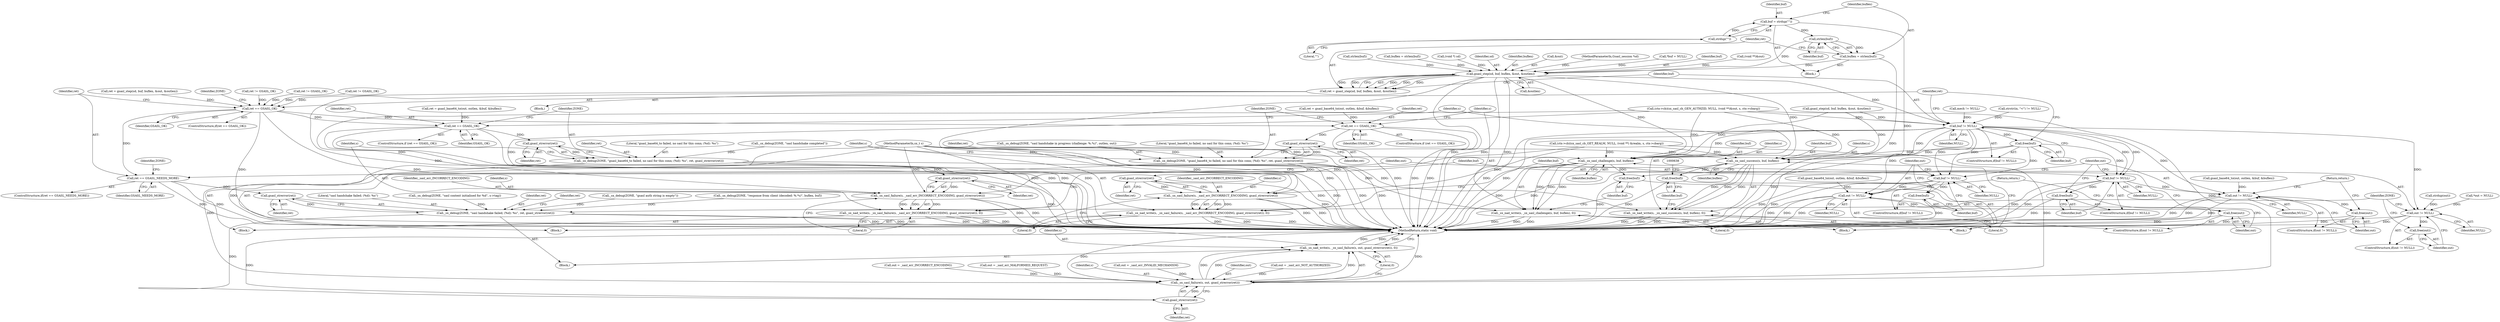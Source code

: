 digraph "0_jabberd2_8416ae54ecefa670534f27a31db71d048b9c7f16_0@API" {
"1000480" [label="(Call,strlen(buf))"];
"1000474" [label="(Call,buf = strdup(\"\"))"];
"1000476" [label="(Call,strdup(\"\"))"];
"1000478" [label="(Call,buflen = strlen(buf))"];
"1000521" [label="(Call,gsasl_step(sd, buf, buflen, &out, &outlen))"];
"1000519" [label="(Call,ret = gsasl_step(sd, buf, buflen, &out, &outlen))"];
"1000605" [label="(Call,ret == GSASL_OK)"];
"1000622" [label="(Call,ret == GSASL_OK)"];
"1000669" [label="(Call,gsasl_strerror(ret))"];
"1000665" [label="(Call,_sx_debug(ZONE, \"gsasl_base64_to failed, no sasl for this conn; (%d): %s\", ret, gsasl_strerror(ret)))"];
"1000676" [label="(Call,gsasl_strerror(ret))"];
"1000673" [label="(Call,_sx_sasl_failure(s, _sasl_err_INCORRECT_ENCODING, gsasl_strerror(ret)))"];
"1000671" [label="(Call,_sx_nad_write(s, _sx_sasl_failure(s, _sasl_err_INCORRECT_ENCODING, gsasl_strerror(ret)), 0))"];
"1000693" [label="(Call,ret == GSASL_NEEDS_MORE)"];
"1000764" [label="(Call,gsasl_strerror(ret))"];
"1000760" [label="(Call,_sx_debug(ZONE, \"sasl handshake failed; (%d): %s\", ret, gsasl_strerror(ret)))"];
"1000802" [label="(Call,gsasl_strerror(ret))"];
"1000799" [label="(Call,_sx_sasl_failure(s, out, gsasl_strerror(ret)))"];
"1000797" [label="(Call,_sx_nad_write(s, _sx_sasl_failure(s, out, gsasl_strerror(ret)), 0))"];
"1000712" [label="(Call,ret == GSASL_OK)"];
"1000731" [label="(Call,gsasl_strerror(ret))"];
"1000727" [label="(Call,_sx_debug(ZONE, \"gsasl_base64_to failed, no sasl for this conn; (%d): %s\", ret, gsasl_strerror(ret)))"];
"1000738" [label="(Call,gsasl_strerror(ret))"];
"1000735" [label="(Call,_sx_sasl_failure(s, _sasl_err_INCORRECT_ENCODING, gsasl_strerror(ret)))"];
"1000733" [label="(Call,_sx_nad_write(s, _sx_sasl_failure(s, _sasl_err_INCORRECT_ENCODING, gsasl_strerror(ret)), 0))"];
"1000599" [label="(Call,buf != NULL)"];
"1000602" [label="(Call,free(buf))"];
"1000628" [label="(Call,_sx_sasl_success(s, buf, buflen))"];
"1000626" [label="(Call,_sx_nad_write(s, _sx_sasl_success(s, buf, buflen), 0))"];
"1000633" [label="(Call,free(buf))"];
"1000680" [label="(Call,buf != NULL)"];
"1000683" [label="(Call,free(buf))"];
"1000686" [label="(Call,out != NULL)"];
"1000689" [label="(Call,free(out))"];
"1000718" [label="(Call,_sx_sasl_challenge(s, buf, buflen))"];
"1000716" [label="(Call,_sx_nad_write(s, _sx_sasl_challenge(s, buf, buflen), 0))"];
"1000723" [label="(Call,free(buf))"];
"1000742" [label="(Call,buf != NULL)"];
"1000745" [label="(Call,free(buf))"];
"1000748" [label="(Call,out != NULL)"];
"1000751" [label="(Call,free(out))"];
"1000755" [label="(Call,out != NULL)"];
"1000758" [label="(Call,free(out))"];
"1000680" [label="(Call,buf != NULL)"];
"1000471" [label="(Call,_sx_debug(ZONE, \"gsasl auth string is empty\"))"];
"1000765" [label="(Identifier,ret)"];
"1000798" [label="(Identifier,s)"];
"1000609" [label="(Call,_sx_debug(ZONE, \"sasl handshake completed\"))"];
"1000735" [label="(Call,_sx_sasl_failure(s, _sasl_err_INCORRECT_ENCODING, gsasl_strerror(ret)))"];
"1000602" [label="(Call,free(buf))"];
"1000626" [label="(Call,_sx_nad_write(s, _sx_sasl_success(s, buf, buflen), 0))"];
"1000470" [label="(Block,)"];
"1000668" [label="(Identifier,ret)"];
"1000583" [label="(Call,_sx_debug(ZONE, \"response from client (decoded: %.*s)\", buflen, buf))"];
"1000215" [label="(Call,ret != GSASL_OK)"];
"1000797" [label="(Call,_sx_nad_write(s, _sx_sasl_failure(s, out, gsasl_strerror(ret)), 0))"];
"1000423" [label="(Call,(void *) sd)"];
"1000590" [label="(Call,gsasl_step(sd, buf, buflen, &out, &outlen))"];
"1000742" [label="(Call,buf != NULL)"];
"1000634" [label="(Identifier,buf)"];
"1000689" [label="(Call,free(out))"];
"1000718" [label="(Call,_sx_sasl_challenge(s, buf, buflen))"];
"1000601" [label="(Identifier,NULL)"];
"1000433" [label="(Call,(ctx->cb)(sx_sasl_cb_GEN_AUTHZID, NULL, (void **)&out, s, ctx->cbarg))"];
"1000606" [label="(Identifier,ret)"];
"1000599" [label="(Call,buf != NULL)"];
"1000588" [label="(Call,ret = gsasl_step(sd, buf, buflen, &out, &outlen))"];
"1000167" [label="(Block,)"];
"1000789" [label="(Call,out = _sasl_err_INCORRECT_ENCODING)"];
"1000711" [label="(ControlStructure,if (ret == GSASL_OK))"];
"1000734" [label="(Identifier,s)"];
"1000522" [label="(Identifier,sd)"];
"1000805" [label="(MethodReturn,static void)"];
"1000715" [label="(Block,)"];
"1000690" [label="(Identifier,out)"];
"1000713" [label="(Identifier,ret)"];
"1000681" [label="(Identifier,buf)"];
"1000744" [label="(Identifier,NULL)"];
"1000524" [label="(Identifier,buflen)"];
"1000730" [label="(Identifier,ret)"];
"1000756" [label="(Identifier,out)"];
"1000475" [label="(Identifier,buf)"];
"1000755" [label="(Call,out != NULL)"];
"1000477" [label="(Literal,\"\")"];
"1000598" [label="(ControlStructure,if(buf != NULL))"];
"1000739" [label="(Identifier,ret)"];
"1000794" [label="(Call,out = _sasl_err_MALFORMED_REQUEST)"];
"1000693" [label="(Call,ret == GSASL_NEEDS_MORE)"];
"1000610" [label="(Identifier,ZONE)"];
"1000695" [label="(Identifier,GSASL_NEEDS_MORE)"];
"1000126" [label="(Block,)"];
"1000120" [label="(MethodParameterIn,sx_t s)"];
"1000692" [label="(ControlStructure,if(ret == GSASL_NEEDS_MORE))"];
"1000762" [label="(Literal,\"sasl handshake failed; (%d): %s\")"];
"1000525" [label="(Call,&out)"];
"1000600" [label="(Identifier,buf)"];
"1000764" [label="(Call,gsasl_strerror(ret))"];
"1000717" [label="(Identifier,s)"];
"1000630" [label="(Identifier,buf)"];
"1000753" [label="(Return,return;)"];
"1000521" [label="(Call,gsasl_step(sd, buf, buflen, &out, &outlen))"];
"1000803" [label="(Identifier,ret)"];
"1000520" [label="(Identifier,ret)"];
"1000675" [label="(Identifier,_sasl_err_INCORRECT_ENCODING)"];
"1000722" [label="(Literal,0)"];
"1000622" [label="(Call,ret == GSASL_OK)"];
"1000799" [label="(Call,_sx_sasl_failure(s, out, gsasl_strerror(ret)))"];
"1000448" [label="(Call,buflen = strlen(buf))"];
"1000679" [label="(ControlStructure,if(buf != NULL))"];
"1000527" [label="(Call,&outlen)"];
"1000409" [label="(Call,_sx_debug(ZONE, \"sasl context initialised for %d\", s->tag))"];
"1000122" [label="(MethodParameterIn,Gsasl_session *sd)"];
"1000698" [label="(Identifier,ZONE)"];
"1000633" [label="(Call,free(buf))"];
"1000714" [label="(Identifier,GSASL_OK)"];
"1000628" [label="(Call,_sx_sasl_success(s, buf, buflen))"];
"1000697" [label="(Call,_sx_debug(ZONE, \"sasl handshake in progress (challenge: %.*s)\", outlen, out))"];
"1000733" [label="(Call,_sx_nad_write(s, _sx_sasl_failure(s, _sasl_err_INCORRECT_ENCODING, gsasl_strerror(ret)), 0))"];
"1000631" [label="(Identifier,buflen)"];
"1000737" [label="(Identifier,_sasl_err_INCORRECT_ENCODING)"];
"1000720" [label="(Identifier,buf)"];
"1000607" [label="(Identifier,GSASL_OK)"];
"1000723" [label="(Call,free(buf))"];
"1000519" [label="(Call,ret = gsasl_step(sd, buf, buflen, &out, &outlen))"];
"1000632" [label="(Literal,0)"];
"1000164" [label="(Call,mech != NULL)"];
"1000800" [label="(Identifier,s)"];
"1000685" [label="(ControlStructure,if(out != NULL))"];
"1000684" [label="(Identifier,buf)"];
"1000476" [label="(Call,strdup(\"\"))"];
"1000604" [label="(ControlStructure,if(ret == GSASL_OK))"];
"1000802" [label="(Call,gsasl_strerror(ret))"];
"1000757" [label="(Identifier,NULL)"];
"1000763" [label="(Identifier,ret)"];
"1000474" [label="(Call,buf = strdup(\"\"))"];
"1000740" [label="(Literal,0)"];
"1000629" [label="(Identifier,s)"];
"1000605" [label="(Call,ret == GSASL_OK)"];
"1000674" [label="(Identifier,s)"];
"1000767" [label="(Identifier,ret)"];
"1000741" [label="(ControlStructure,if(buf != NULL))"];
"1000614" [label="(Call,gsasl_base64_to(out, outlen, &buf, &buflen))"];
"1000736" [label="(Identifier,s)"];
"1000612" [label="(Call,ret = gsasl_base64_to(out, outlen, &buf, &buflen))"];
"1000667" [label="(Literal,\"gsasl_base64_to failed, no sasl for this conn; (%d): %s\")"];
"1000758" [label="(Call,free(out))"];
"1000784" [label="(Call,out = _sasl_err_INVALID_MECHANISM)"];
"1000676" [label="(Call,gsasl_strerror(ret))"];
"1000745" [label="(Call,free(buf))"];
"1000749" [label="(Identifier,out)"];
"1000673" [label="(Call,_sx_sasl_failure(s, _sasl_err_INCORRECT_ENCODING, gsasl_strerror(ret)))"];
"1000702" [label="(Call,ret = gsasl_base64_to(out, outlen, &buf, &buflen))"];
"1000761" [label="(Identifier,ZONE)"];
"1000677" [label="(Identifier,ret)"];
"1000686" [label="(Call,out != NULL)"];
"1000446" [label="(Call,strdup(out))"];
"1000804" [label="(Literal,0)"];
"1000234" [label="(Call,(ctx->cb)(sx_sasl_cb_GET_REALM, NULL, (void **) &realm, s, ctx->cbarg))"];
"1000140" [label="(Call,*buf = NULL)"];
"1000479" [label="(Identifier,buflen)"];
"1000704" [label="(Call,gsasl_base64_to(out, outlen, &buf, &buflen))"];
"1000751" [label="(Call,free(out))"];
"1000672" [label="(Identifier,s)"];
"1000687" [label="(Identifier,out)"];
"1000748" [label="(Call,out != NULL)"];
"1000523" [label="(Identifier,buf)"];
"1000144" [label="(Call,*out = NULL)"];
"1000754" [label="(ControlStructure,if(out != NULL))"];
"1000759" [label="(Identifier,out)"];
"1000436" [label="(Call,(void **)&out)"];
"1000752" [label="(Identifier,out)"];
"1000731" [label="(Call,gsasl_strerror(ret))"];
"1000716" [label="(Call,_sx_nad_write(s, _sx_sasl_challenge(s, buf, buflen), 0))"];
"1000670" [label="(Identifier,ret)"];
"1000719" [label="(Identifier,s)"];
"1000743" [label="(Identifier,buf)"];
"1000664" [label="(Block,)"];
"1000738" [label="(Call,gsasl_strerror(ret))"];
"1000678" [label="(Literal,0)"];
"1000450" [label="(Call,strlen(buf))"];
"1000625" [label="(Block,)"];
"1000541" [label="(Call,ret != GSASL_OK)"];
"1000801" [label="(Identifier,out)"];
"1000732" [label="(Identifier,ret)"];
"1000627" [label="(Identifier,s)"];
"1000480" [label="(Call,strlen(buf))"];
"1000682" [label="(Identifier,NULL)"];
"1000694" [label="(Identifier,ret)"];
"1000455" [label="(Call,strstr(in, \"<\") != NULL)"];
"1000481" [label="(Identifier,buf)"];
"1000712" [label="(Call,ret == GSASL_OK)"];
"1000478" [label="(Call,buflen = strlen(buf))"];
"1000603" [label="(Identifier,buf)"];
"1000724" [label="(Identifier,buf)"];
"1000623" [label="(Identifier,ret)"];
"1000691" [label="(Return,return;)"];
"1000729" [label="(Literal,\"gsasl_base64_to failed, no sasl for this conn; (%d): %s\")"];
"1000665" [label="(Call,_sx_debug(ZONE, \"gsasl_base64_to failed, no sasl for this conn; (%d): %s\", ret, gsasl_strerror(ret)))"];
"1000671" [label="(Call,_sx_nad_write(s, _sx_sasl_failure(s, _sasl_err_INCORRECT_ENCODING, gsasl_strerror(ret)), 0))"];
"1000669" [label="(Call,gsasl_strerror(ret))"];
"1000624" [label="(Identifier,GSASL_OK)"];
"1000760" [label="(Call,_sx_debug(ZONE, \"sasl handshake failed; (%d): %s\", ret, gsasl_strerror(ret)))"];
"1000728" [label="(Identifier,ZONE)"];
"1000721" [label="(Identifier,buflen)"];
"1000750" [label="(Identifier,NULL)"];
"1000494" [label="(Call,ret != GSASL_OK)"];
"1000688" [label="(Identifier,NULL)"];
"1000727" [label="(Call,_sx_debug(ZONE, \"gsasl_base64_to failed, no sasl for this conn; (%d): %s\", ret, gsasl_strerror(ret)))"];
"1000621" [label="(ControlStructure,if (ret == GSASL_OK))"];
"1000778" [label="(Call,out = _sasl_err_NOT_AUTHORIZED)"];
"1000747" [label="(ControlStructure,if(out != NULL))"];
"1000746" [label="(Identifier,buf)"];
"1000666" [label="(Identifier,ZONE)"];
"1000726" [label="(Block,)"];
"1000683" [label="(Call,free(buf))"];
"1000480" -> "1000478"  [label="AST: "];
"1000480" -> "1000481"  [label="CFG: "];
"1000481" -> "1000480"  [label="AST: "];
"1000478" -> "1000480"  [label="CFG: "];
"1000480" -> "1000478"  [label="DDG: "];
"1000474" -> "1000480"  [label="DDG: "];
"1000480" -> "1000521"  [label="DDG: "];
"1000474" -> "1000470"  [label="AST: "];
"1000474" -> "1000476"  [label="CFG: "];
"1000475" -> "1000474"  [label="AST: "];
"1000476" -> "1000474"  [label="AST: "];
"1000479" -> "1000474"  [label="CFG: "];
"1000474" -> "1000805"  [label="DDG: "];
"1000476" -> "1000474"  [label="DDG: "];
"1000476" -> "1000477"  [label="CFG: "];
"1000477" -> "1000476"  [label="AST: "];
"1000478" -> "1000470"  [label="AST: "];
"1000479" -> "1000478"  [label="AST: "];
"1000520" -> "1000478"  [label="CFG: "];
"1000478" -> "1000805"  [label="DDG: "];
"1000478" -> "1000521"  [label="DDG: "];
"1000521" -> "1000519"  [label="AST: "];
"1000521" -> "1000527"  [label="CFG: "];
"1000522" -> "1000521"  [label="AST: "];
"1000523" -> "1000521"  [label="AST: "];
"1000524" -> "1000521"  [label="AST: "];
"1000525" -> "1000521"  [label="AST: "];
"1000527" -> "1000521"  [label="AST: "];
"1000519" -> "1000521"  [label="CFG: "];
"1000521" -> "1000805"  [label="DDG: "];
"1000521" -> "1000805"  [label="DDG: "];
"1000521" -> "1000805"  [label="DDG: "];
"1000521" -> "1000805"  [label="DDG: "];
"1000521" -> "1000519"  [label="DDG: "];
"1000521" -> "1000519"  [label="DDG: "];
"1000521" -> "1000519"  [label="DDG: "];
"1000521" -> "1000519"  [label="DDG: "];
"1000521" -> "1000519"  [label="DDG: "];
"1000423" -> "1000521"  [label="DDG: "];
"1000122" -> "1000521"  [label="DDG: "];
"1000140" -> "1000521"  [label="DDG: "];
"1000450" -> "1000521"  [label="DDG: "];
"1000448" -> "1000521"  [label="DDG: "];
"1000436" -> "1000521"  [label="DDG: "];
"1000521" -> "1000599"  [label="DDG: "];
"1000521" -> "1000628"  [label="DDG: "];
"1000521" -> "1000718"  [label="DDG: "];
"1000519" -> "1000167"  [label="AST: "];
"1000520" -> "1000519"  [label="AST: "];
"1000600" -> "1000519"  [label="CFG: "];
"1000519" -> "1000805"  [label="DDG: "];
"1000519" -> "1000605"  [label="DDG: "];
"1000605" -> "1000604"  [label="AST: "];
"1000605" -> "1000607"  [label="CFG: "];
"1000606" -> "1000605"  [label="AST: "];
"1000607" -> "1000605"  [label="AST: "];
"1000610" -> "1000605"  [label="CFG: "];
"1000694" -> "1000605"  [label="CFG: "];
"1000605" -> "1000805"  [label="DDG: "];
"1000605" -> "1000805"  [label="DDG: "];
"1000588" -> "1000605"  [label="DDG: "];
"1000494" -> "1000605"  [label="DDG: "];
"1000215" -> "1000605"  [label="DDG: "];
"1000541" -> "1000605"  [label="DDG: "];
"1000605" -> "1000622"  [label="DDG: "];
"1000605" -> "1000693"  [label="DDG: "];
"1000605" -> "1000712"  [label="DDG: "];
"1000622" -> "1000621"  [label="AST: "];
"1000622" -> "1000624"  [label="CFG: "];
"1000623" -> "1000622"  [label="AST: "];
"1000624" -> "1000622"  [label="AST: "];
"1000627" -> "1000622"  [label="CFG: "];
"1000666" -> "1000622"  [label="CFG: "];
"1000622" -> "1000805"  [label="DDG: "];
"1000622" -> "1000805"  [label="DDG: "];
"1000622" -> "1000805"  [label="DDG: "];
"1000612" -> "1000622"  [label="DDG: "];
"1000622" -> "1000669"  [label="DDG: "];
"1000669" -> "1000665"  [label="AST: "];
"1000669" -> "1000670"  [label="CFG: "];
"1000670" -> "1000669"  [label="AST: "];
"1000665" -> "1000669"  [label="CFG: "];
"1000669" -> "1000665"  [label="DDG: "];
"1000665" -> "1000664"  [label="AST: "];
"1000666" -> "1000665"  [label="AST: "];
"1000667" -> "1000665"  [label="AST: "];
"1000668" -> "1000665"  [label="AST: "];
"1000672" -> "1000665"  [label="CFG: "];
"1000665" -> "1000805"  [label="DDG: "];
"1000665" -> "1000805"  [label="DDG: "];
"1000609" -> "1000665"  [label="DDG: "];
"1000665" -> "1000676"  [label="DDG: "];
"1000676" -> "1000673"  [label="AST: "];
"1000676" -> "1000677"  [label="CFG: "];
"1000677" -> "1000676"  [label="AST: "];
"1000673" -> "1000676"  [label="CFG: "];
"1000676" -> "1000805"  [label="DDG: "];
"1000676" -> "1000673"  [label="DDG: "];
"1000673" -> "1000671"  [label="AST: "];
"1000674" -> "1000673"  [label="AST: "];
"1000675" -> "1000673"  [label="AST: "];
"1000678" -> "1000673"  [label="CFG: "];
"1000673" -> "1000805"  [label="DDG: "];
"1000673" -> "1000805"  [label="DDG: "];
"1000673" -> "1000671"  [label="DDG: "];
"1000673" -> "1000671"  [label="DDG: "];
"1000673" -> "1000671"  [label="DDG: "];
"1000433" -> "1000673"  [label="DDG: "];
"1000120" -> "1000673"  [label="DDG: "];
"1000234" -> "1000673"  [label="DDG: "];
"1000671" -> "1000664"  [label="AST: "];
"1000671" -> "1000678"  [label="CFG: "];
"1000672" -> "1000671"  [label="AST: "];
"1000678" -> "1000671"  [label="AST: "];
"1000681" -> "1000671"  [label="CFG: "];
"1000671" -> "1000805"  [label="DDG: "];
"1000671" -> "1000805"  [label="DDG: "];
"1000671" -> "1000805"  [label="DDG: "];
"1000120" -> "1000671"  [label="DDG: "];
"1000693" -> "1000692"  [label="AST: "];
"1000693" -> "1000695"  [label="CFG: "];
"1000694" -> "1000693"  [label="AST: "];
"1000695" -> "1000693"  [label="AST: "];
"1000698" -> "1000693"  [label="CFG: "];
"1000756" -> "1000693"  [label="CFG: "];
"1000693" -> "1000805"  [label="DDG: "];
"1000693" -> "1000805"  [label="DDG: "];
"1000693" -> "1000764"  [label="DDG: "];
"1000764" -> "1000760"  [label="AST: "];
"1000764" -> "1000765"  [label="CFG: "];
"1000765" -> "1000764"  [label="AST: "];
"1000760" -> "1000764"  [label="CFG: "];
"1000764" -> "1000760"  [label="DDG: "];
"1000760" -> "1000126"  [label="AST: "];
"1000761" -> "1000760"  [label="AST: "];
"1000762" -> "1000760"  [label="AST: "];
"1000763" -> "1000760"  [label="AST: "];
"1000767" -> "1000760"  [label="CFG: "];
"1000760" -> "1000805"  [label="DDG: "];
"1000760" -> "1000805"  [label="DDG: "];
"1000471" -> "1000760"  [label="DDG: "];
"1000583" -> "1000760"  [label="DDG: "];
"1000409" -> "1000760"  [label="DDG: "];
"1000760" -> "1000802"  [label="DDG: "];
"1000802" -> "1000799"  [label="AST: "];
"1000802" -> "1000803"  [label="CFG: "];
"1000803" -> "1000802"  [label="AST: "];
"1000799" -> "1000802"  [label="CFG: "];
"1000802" -> "1000805"  [label="DDG: "];
"1000802" -> "1000799"  [label="DDG: "];
"1000799" -> "1000797"  [label="AST: "];
"1000800" -> "1000799"  [label="AST: "];
"1000801" -> "1000799"  [label="AST: "];
"1000804" -> "1000799"  [label="CFG: "];
"1000799" -> "1000805"  [label="DDG: "];
"1000799" -> "1000805"  [label="DDG: "];
"1000799" -> "1000797"  [label="DDG: "];
"1000799" -> "1000797"  [label="DDG: "];
"1000799" -> "1000797"  [label="DDG: "];
"1000433" -> "1000799"  [label="DDG: "];
"1000120" -> "1000799"  [label="DDG: "];
"1000234" -> "1000799"  [label="DDG: "];
"1000784" -> "1000799"  [label="DDG: "];
"1000789" -> "1000799"  [label="DDG: "];
"1000794" -> "1000799"  [label="DDG: "];
"1000778" -> "1000799"  [label="DDG: "];
"1000797" -> "1000126"  [label="AST: "];
"1000797" -> "1000804"  [label="CFG: "];
"1000798" -> "1000797"  [label="AST: "];
"1000804" -> "1000797"  [label="AST: "];
"1000805" -> "1000797"  [label="CFG: "];
"1000797" -> "1000805"  [label="DDG: "];
"1000797" -> "1000805"  [label="DDG: "];
"1000797" -> "1000805"  [label="DDG: "];
"1000120" -> "1000797"  [label="DDG: "];
"1000712" -> "1000711"  [label="AST: "];
"1000712" -> "1000714"  [label="CFG: "];
"1000713" -> "1000712"  [label="AST: "];
"1000714" -> "1000712"  [label="AST: "];
"1000717" -> "1000712"  [label="CFG: "];
"1000728" -> "1000712"  [label="CFG: "];
"1000712" -> "1000805"  [label="DDG: "];
"1000712" -> "1000805"  [label="DDG: "];
"1000712" -> "1000805"  [label="DDG: "];
"1000702" -> "1000712"  [label="DDG: "];
"1000712" -> "1000731"  [label="DDG: "];
"1000731" -> "1000727"  [label="AST: "];
"1000731" -> "1000732"  [label="CFG: "];
"1000732" -> "1000731"  [label="AST: "];
"1000727" -> "1000731"  [label="CFG: "];
"1000731" -> "1000727"  [label="DDG: "];
"1000727" -> "1000726"  [label="AST: "];
"1000728" -> "1000727"  [label="AST: "];
"1000729" -> "1000727"  [label="AST: "];
"1000730" -> "1000727"  [label="AST: "];
"1000734" -> "1000727"  [label="CFG: "];
"1000727" -> "1000805"  [label="DDG: "];
"1000727" -> "1000805"  [label="DDG: "];
"1000697" -> "1000727"  [label="DDG: "];
"1000727" -> "1000738"  [label="DDG: "];
"1000738" -> "1000735"  [label="AST: "];
"1000738" -> "1000739"  [label="CFG: "];
"1000739" -> "1000738"  [label="AST: "];
"1000735" -> "1000738"  [label="CFG: "];
"1000738" -> "1000805"  [label="DDG: "];
"1000738" -> "1000735"  [label="DDG: "];
"1000735" -> "1000733"  [label="AST: "];
"1000736" -> "1000735"  [label="AST: "];
"1000737" -> "1000735"  [label="AST: "];
"1000740" -> "1000735"  [label="CFG: "];
"1000735" -> "1000805"  [label="DDG: "];
"1000735" -> "1000805"  [label="DDG: "];
"1000735" -> "1000733"  [label="DDG: "];
"1000735" -> "1000733"  [label="DDG: "];
"1000735" -> "1000733"  [label="DDG: "];
"1000433" -> "1000735"  [label="DDG: "];
"1000120" -> "1000735"  [label="DDG: "];
"1000234" -> "1000735"  [label="DDG: "];
"1000733" -> "1000726"  [label="AST: "];
"1000733" -> "1000740"  [label="CFG: "];
"1000734" -> "1000733"  [label="AST: "];
"1000740" -> "1000733"  [label="AST: "];
"1000743" -> "1000733"  [label="CFG: "];
"1000733" -> "1000805"  [label="DDG: "];
"1000733" -> "1000805"  [label="DDG: "];
"1000733" -> "1000805"  [label="DDG: "];
"1000120" -> "1000733"  [label="DDG: "];
"1000599" -> "1000598"  [label="AST: "];
"1000599" -> "1000601"  [label="CFG: "];
"1000600" -> "1000599"  [label="AST: "];
"1000601" -> "1000599"  [label="AST: "];
"1000603" -> "1000599"  [label="CFG: "];
"1000606" -> "1000599"  [label="CFG: "];
"1000599" -> "1000805"  [label="DDG: "];
"1000599" -> "1000805"  [label="DDG: "];
"1000590" -> "1000599"  [label="DDG: "];
"1000455" -> "1000599"  [label="DDG: "];
"1000164" -> "1000599"  [label="DDG: "];
"1000433" -> "1000599"  [label="DDG: "];
"1000599" -> "1000602"  [label="DDG: "];
"1000599" -> "1000628"  [label="DDG: "];
"1000599" -> "1000680"  [label="DDG: "];
"1000599" -> "1000680"  [label="DDG: "];
"1000599" -> "1000686"  [label="DDG: "];
"1000599" -> "1000718"  [label="DDG: "];
"1000599" -> "1000742"  [label="DDG: "];
"1000599" -> "1000742"  [label="DDG: "];
"1000599" -> "1000748"  [label="DDG: "];
"1000599" -> "1000755"  [label="DDG: "];
"1000602" -> "1000598"  [label="AST: "];
"1000602" -> "1000603"  [label="CFG: "];
"1000603" -> "1000602"  [label="AST: "];
"1000606" -> "1000602"  [label="CFG: "];
"1000602" -> "1000805"  [label="DDG: "];
"1000602" -> "1000628"  [label="DDG: "];
"1000602" -> "1000680"  [label="DDG: "];
"1000602" -> "1000718"  [label="DDG: "];
"1000602" -> "1000742"  [label="DDG: "];
"1000628" -> "1000626"  [label="AST: "];
"1000628" -> "1000631"  [label="CFG: "];
"1000629" -> "1000628"  [label="AST: "];
"1000630" -> "1000628"  [label="AST: "];
"1000631" -> "1000628"  [label="AST: "];
"1000632" -> "1000628"  [label="CFG: "];
"1000628" -> "1000805"  [label="DDG: "];
"1000628" -> "1000626"  [label="DDG: "];
"1000628" -> "1000626"  [label="DDG: "];
"1000628" -> "1000626"  [label="DDG: "];
"1000433" -> "1000628"  [label="DDG: "];
"1000120" -> "1000628"  [label="DDG: "];
"1000234" -> "1000628"  [label="DDG: "];
"1000590" -> "1000628"  [label="DDG: "];
"1000628" -> "1000633"  [label="DDG: "];
"1000626" -> "1000625"  [label="AST: "];
"1000626" -> "1000632"  [label="CFG: "];
"1000627" -> "1000626"  [label="AST: "];
"1000632" -> "1000626"  [label="AST: "];
"1000634" -> "1000626"  [label="CFG: "];
"1000626" -> "1000805"  [label="DDG: "];
"1000626" -> "1000805"  [label="DDG: "];
"1000626" -> "1000805"  [label="DDG: "];
"1000120" -> "1000626"  [label="DDG: "];
"1000633" -> "1000625"  [label="AST: "];
"1000633" -> "1000634"  [label="CFG: "];
"1000634" -> "1000633"  [label="AST: "];
"1000638" -> "1000633"  [label="CFG: "];
"1000633" -> "1000805"  [label="DDG: "];
"1000680" -> "1000679"  [label="AST: "];
"1000680" -> "1000682"  [label="CFG: "];
"1000681" -> "1000680"  [label="AST: "];
"1000682" -> "1000680"  [label="AST: "];
"1000684" -> "1000680"  [label="CFG: "];
"1000687" -> "1000680"  [label="CFG: "];
"1000680" -> "1000805"  [label="DDG: "];
"1000680" -> "1000805"  [label="DDG: "];
"1000680" -> "1000683"  [label="DDG: "];
"1000680" -> "1000686"  [label="DDG: "];
"1000683" -> "1000679"  [label="AST: "];
"1000683" -> "1000684"  [label="CFG: "];
"1000684" -> "1000683"  [label="AST: "];
"1000687" -> "1000683"  [label="CFG: "];
"1000683" -> "1000805"  [label="DDG: "];
"1000686" -> "1000685"  [label="AST: "];
"1000686" -> "1000688"  [label="CFG: "];
"1000687" -> "1000686"  [label="AST: "];
"1000688" -> "1000686"  [label="AST: "];
"1000690" -> "1000686"  [label="CFG: "];
"1000691" -> "1000686"  [label="CFG: "];
"1000686" -> "1000805"  [label="DDG: "];
"1000686" -> "1000805"  [label="DDG: "];
"1000686" -> "1000805"  [label="DDG: "];
"1000614" -> "1000686"  [label="DDG: "];
"1000686" -> "1000689"  [label="DDG: "];
"1000689" -> "1000685"  [label="AST: "];
"1000689" -> "1000690"  [label="CFG: "];
"1000690" -> "1000689"  [label="AST: "];
"1000691" -> "1000689"  [label="CFG: "];
"1000689" -> "1000805"  [label="DDG: "];
"1000718" -> "1000716"  [label="AST: "];
"1000718" -> "1000721"  [label="CFG: "];
"1000719" -> "1000718"  [label="AST: "];
"1000720" -> "1000718"  [label="AST: "];
"1000721" -> "1000718"  [label="AST: "];
"1000722" -> "1000718"  [label="CFG: "];
"1000718" -> "1000805"  [label="DDG: "];
"1000718" -> "1000716"  [label="DDG: "];
"1000718" -> "1000716"  [label="DDG: "];
"1000718" -> "1000716"  [label="DDG: "];
"1000433" -> "1000718"  [label="DDG: "];
"1000120" -> "1000718"  [label="DDG: "];
"1000234" -> "1000718"  [label="DDG: "];
"1000590" -> "1000718"  [label="DDG: "];
"1000718" -> "1000723"  [label="DDG: "];
"1000716" -> "1000715"  [label="AST: "];
"1000716" -> "1000722"  [label="CFG: "];
"1000717" -> "1000716"  [label="AST: "];
"1000722" -> "1000716"  [label="AST: "];
"1000724" -> "1000716"  [label="CFG: "];
"1000716" -> "1000805"  [label="DDG: "];
"1000716" -> "1000805"  [label="DDG: "];
"1000716" -> "1000805"  [label="DDG: "];
"1000120" -> "1000716"  [label="DDG: "];
"1000723" -> "1000715"  [label="AST: "];
"1000723" -> "1000724"  [label="CFG: "];
"1000724" -> "1000723"  [label="AST: "];
"1000749" -> "1000723"  [label="CFG: "];
"1000723" -> "1000805"  [label="DDG: "];
"1000742" -> "1000741"  [label="AST: "];
"1000742" -> "1000744"  [label="CFG: "];
"1000743" -> "1000742"  [label="AST: "];
"1000744" -> "1000742"  [label="AST: "];
"1000746" -> "1000742"  [label="CFG: "];
"1000749" -> "1000742"  [label="CFG: "];
"1000742" -> "1000805"  [label="DDG: "];
"1000742" -> "1000805"  [label="DDG: "];
"1000742" -> "1000745"  [label="DDG: "];
"1000742" -> "1000748"  [label="DDG: "];
"1000745" -> "1000741"  [label="AST: "];
"1000745" -> "1000746"  [label="CFG: "];
"1000746" -> "1000745"  [label="AST: "];
"1000749" -> "1000745"  [label="CFG: "];
"1000745" -> "1000805"  [label="DDG: "];
"1000748" -> "1000747"  [label="AST: "];
"1000748" -> "1000750"  [label="CFG: "];
"1000749" -> "1000748"  [label="AST: "];
"1000750" -> "1000748"  [label="AST: "];
"1000752" -> "1000748"  [label="CFG: "];
"1000753" -> "1000748"  [label="CFG: "];
"1000748" -> "1000805"  [label="DDG: "];
"1000748" -> "1000805"  [label="DDG: "];
"1000748" -> "1000805"  [label="DDG: "];
"1000704" -> "1000748"  [label="DDG: "];
"1000748" -> "1000751"  [label="DDG: "];
"1000751" -> "1000747"  [label="AST: "];
"1000751" -> "1000752"  [label="CFG: "];
"1000752" -> "1000751"  [label="AST: "];
"1000753" -> "1000751"  [label="CFG: "];
"1000751" -> "1000805"  [label="DDG: "];
"1000755" -> "1000754"  [label="AST: "];
"1000755" -> "1000757"  [label="CFG: "];
"1000756" -> "1000755"  [label="AST: "];
"1000757" -> "1000755"  [label="AST: "];
"1000759" -> "1000755"  [label="CFG: "];
"1000761" -> "1000755"  [label="CFG: "];
"1000755" -> "1000805"  [label="DDG: "];
"1000755" -> "1000805"  [label="DDG: "];
"1000446" -> "1000755"  [label="DDG: "];
"1000144" -> "1000755"  [label="DDG: "];
"1000755" -> "1000758"  [label="DDG: "];
"1000758" -> "1000754"  [label="AST: "];
"1000758" -> "1000759"  [label="CFG: "];
"1000759" -> "1000758"  [label="AST: "];
"1000761" -> "1000758"  [label="CFG: "];
}
